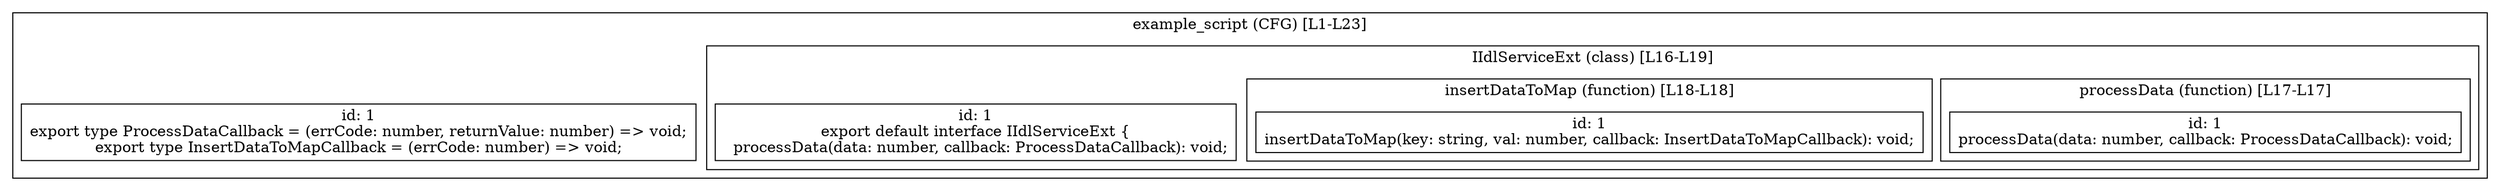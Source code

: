 digraph "111.ts" {
  subgraph "cluster_1" {
    label="example_script (CFG) [L1-L23]";
    node_1_1 [label="id: 1\nexport type ProcessDataCallback = (errCode: number, returnValue: number) => void;
export type InsertDataToMapCallback = (errCode: number) => void;", shape=box];
  subgraph "cluster_2" {
    label="IIdlServiceExt (class) [L16-L19]";
    node_2_1 [label="id: 1\nexport default interface IIdlServiceExt {
  processData(data: number, callback: ProcessDataCallback): void;", shape=box];
  subgraph "cluster_3" {
    label="processData (function) [L17-L17]";
    node_3_1 [label="id: 1\nprocessData(data: number, callback: ProcessDataCallback): void;", shape=box];
  }
  subgraph "cluster_4" {
    label="insertDataToMap (function) [L18-L18]";
    node_4_1 [label="id: 1\ninsertDataToMap(key: string, val: number, callback: InsertDataToMapCallback): void;", shape=box];
  }
  }
  }
}